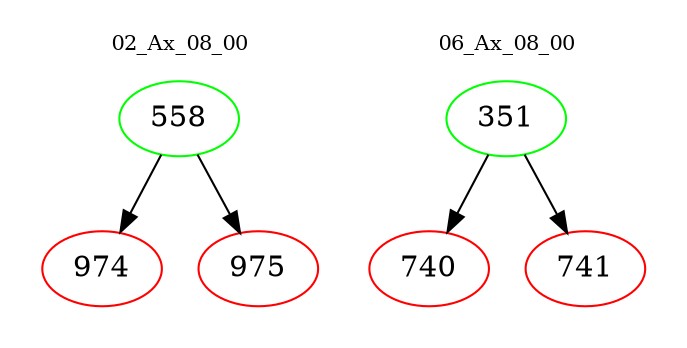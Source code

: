 digraph{
subgraph cluster_0 {
color = white
label = "02_Ax_08_00";
fontsize=10;
T0_558 [label="558", color="green"]
T0_558 -> T0_974 [color="black"]
T0_974 [label="974", color="red"]
T0_558 -> T0_975 [color="black"]
T0_975 [label="975", color="red"]
}
subgraph cluster_1 {
color = white
label = "06_Ax_08_00";
fontsize=10;
T1_351 [label="351", color="green"]
T1_351 -> T1_740 [color="black"]
T1_740 [label="740", color="red"]
T1_351 -> T1_741 [color="black"]
T1_741 [label="741", color="red"]
}
}

